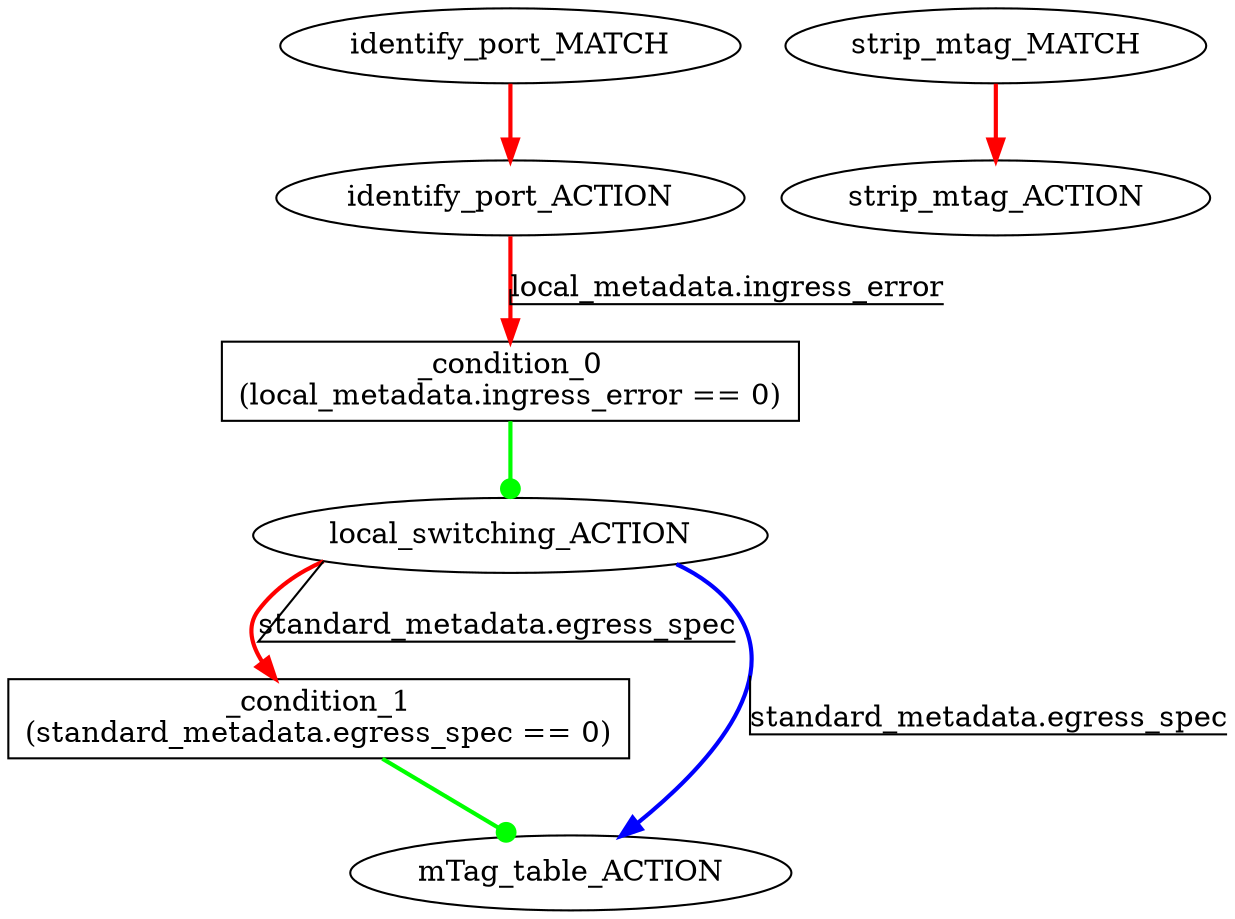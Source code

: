 digraph ingress {
_condition_0 [shape=box label="_condition_0\n(local_metadata.ingress_error == 0)"];
_condition_1 [shape=box label="_condition_1\n(standard_metadata.egress_spec == 0)"];
_condition_0 -> local_switching_ACTION [color=green style=bold label="" decorate=true arrowhead = dot];
_condition_1 -> mTag_table_ACTION [color=green style=bold label="" decorate=true arrowhead = dot];
identify_port_ACTION -> _condition_0 [color=red style=bold label="local_metadata.ingress_error" decorate=true];
identify_port_MATCH -> identify_port_ACTION [color=red style=bold label="" decorate=true];
local_switching_ACTION -> _condition_1 [color=red style=bold label="standard_metadata.egress_spec" decorate=true];
local_switching_ACTION -> mTag_table_ACTION [color=blue style=bold label="standard_metadata.egress_spec" decorate=true];
strip_mtag_MATCH -> strip_mtag_ACTION [color=red style=bold label="" decorate=true];
}

